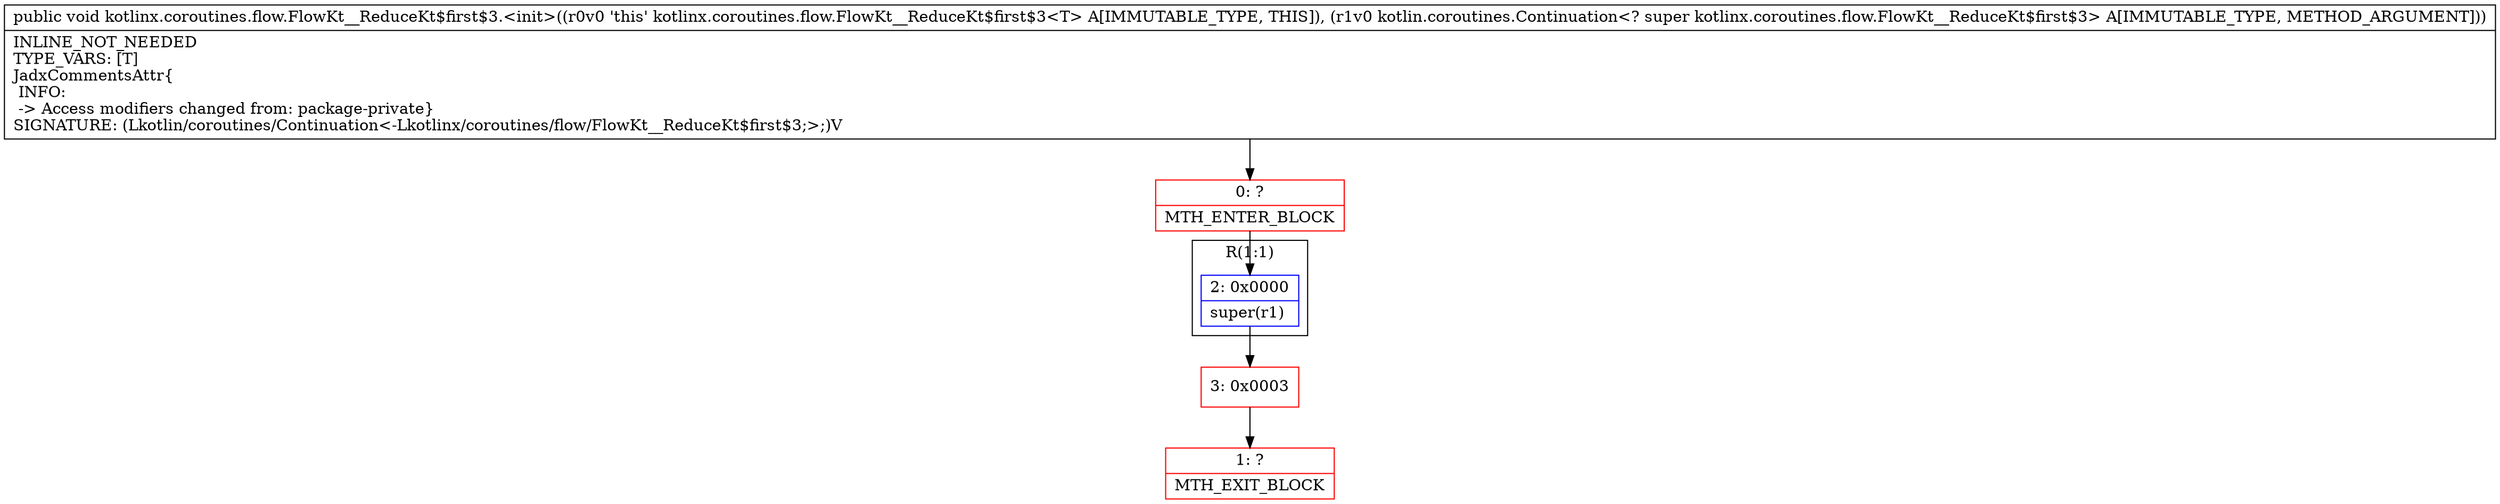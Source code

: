 digraph "CFG forkotlinx.coroutines.flow.FlowKt__ReduceKt$first$3.\<init\>(Lkotlin\/coroutines\/Continuation;)V" {
subgraph cluster_Region_360164703 {
label = "R(1:1)";
node [shape=record,color=blue];
Node_2 [shape=record,label="{2\:\ 0x0000|super(r1)\l}"];
}
Node_0 [shape=record,color=red,label="{0\:\ ?|MTH_ENTER_BLOCK\l}"];
Node_3 [shape=record,color=red,label="{3\:\ 0x0003}"];
Node_1 [shape=record,color=red,label="{1\:\ ?|MTH_EXIT_BLOCK\l}"];
MethodNode[shape=record,label="{public void kotlinx.coroutines.flow.FlowKt__ReduceKt$first$3.\<init\>((r0v0 'this' kotlinx.coroutines.flow.FlowKt__ReduceKt$first$3\<T\> A[IMMUTABLE_TYPE, THIS]), (r1v0 kotlin.coroutines.Continuation\<? super kotlinx.coroutines.flow.FlowKt__ReduceKt$first$3\> A[IMMUTABLE_TYPE, METHOD_ARGUMENT]))  | INLINE_NOT_NEEDED\lTYPE_VARS: [T]\lJadxCommentsAttr\{\l INFO: \l \-\> Access modifiers changed from: package\-private\}\lSIGNATURE: (Lkotlin\/coroutines\/Continuation\<\-Lkotlinx\/coroutines\/flow\/FlowKt__ReduceKt$first$3;\>;)V\l}"];
MethodNode -> Node_0;Node_2 -> Node_3;
Node_0 -> Node_2;
Node_3 -> Node_1;
}

